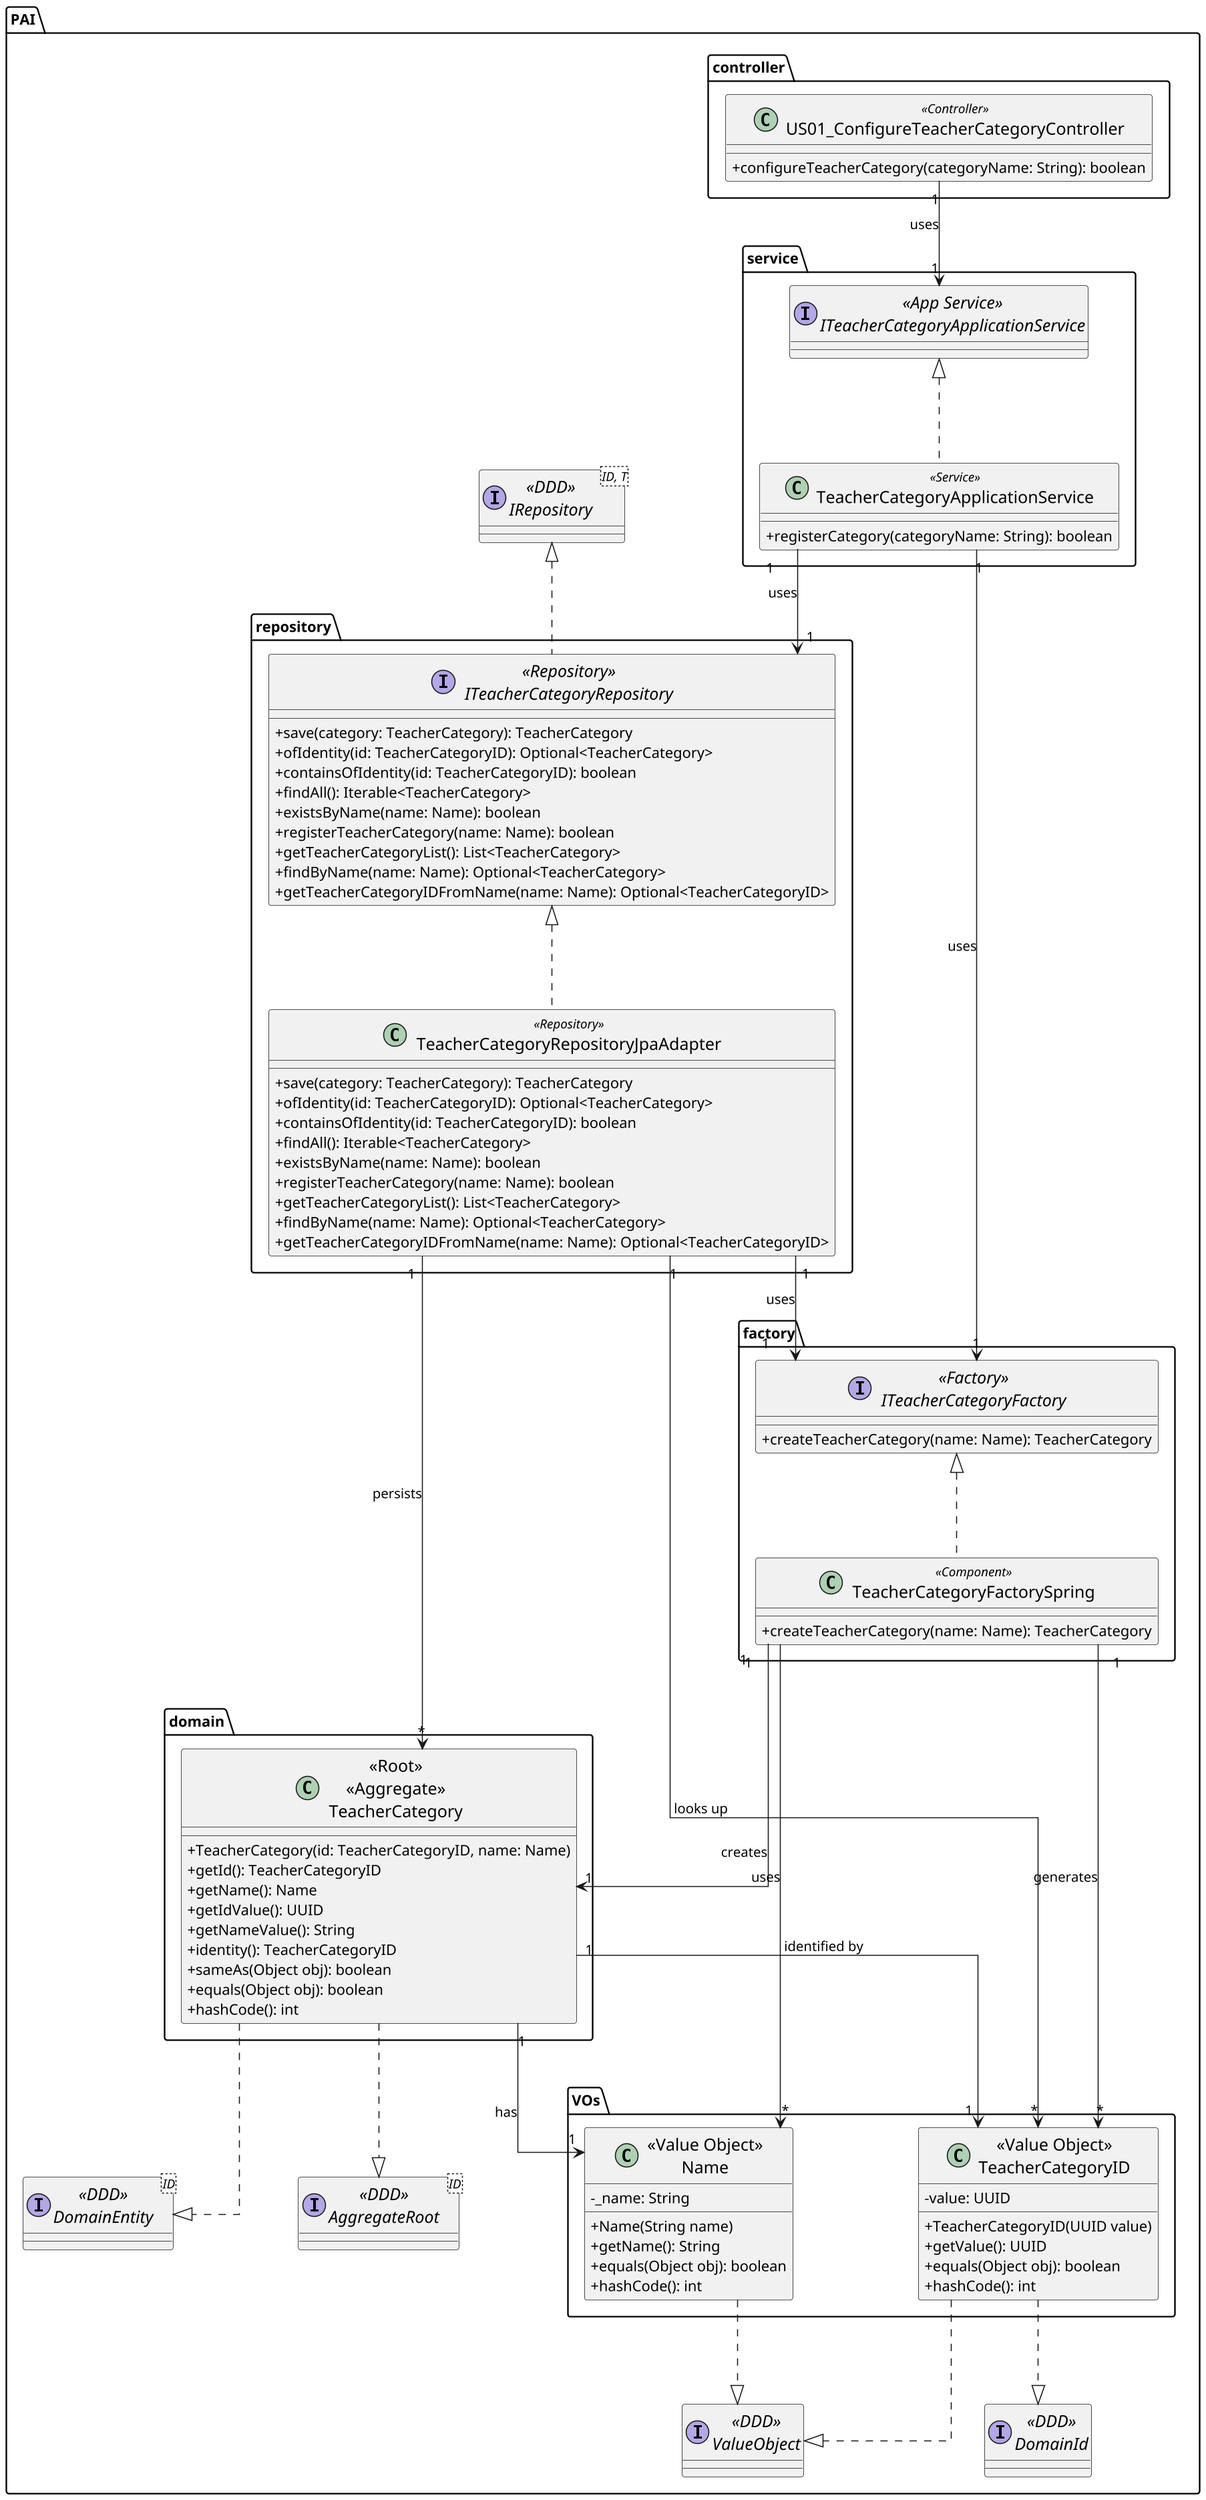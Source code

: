@startuml

skinparam defaultTextAlignment center
skinparam classAttributeIconSize 0
skinparam classFontSize 16
skinparam attributeFontSize 14
skinparam methodFontSize 14
skinparam classFontColor black
skinparam shadowing false
skinparam dpi 150
skinparam nodesep 120
skinparam ranksep 100
skinparam linetype ortho

package "PAI" {

  ' ======= DDD Base Interfaces =======
  interface "<<DDD>>\nAggregateRoot<ID>" as IAggregateRoot
  interface "<<DDD>>\nDomainEntity<ID>" as IDomainEntity
  interface "<<DDD>>\nValueObject" as IValueObject
  interface "<<DDD>>\nDomainId" as IDomainId
  interface "<<DDD>>\nIRepository<ID, T>" as IRepository

  ' ======= VALUE OBJECTS =======
  package "VOs" {
    class "<<Value Object>>\nName" as VOName {
      - _name: String
      + Name(String name)
      + getName(): String
      + equals(Object obj): boolean
      + hashCode(): int
    }

    class "<<Value Object>>\nTeacherCategoryID" as VOId {
      - value: UUID
      + TeacherCategoryID(UUID value)
      + getValue(): UUID
      + equals(Object obj): boolean
      + hashCode(): int
    }

    VOId ..|> IDomainId
    VOId ..|> IValueObject
    VOName ..|> IValueObject
  }

  ' ======= AGGREGATE =======
  package "domain" {
    class "<<Root>>\n<<Aggregate>>\nTeacherCategory" as TCA {
      + TeacherCategory(id: TeacherCategoryID, name: Name)
      + getId(): TeacherCategoryID
      + getName(): Name
      + getIdValue(): UUID
      + getNameValue(): String
      + identity(): TeacherCategoryID
      + sameAs(Object obj): boolean
      + equals(Object obj): boolean
      + hashCode(): int
    }
  }

  TCA "1" --> "1" VOName : has
  TCA "1" --> "1" VOId : identified by
  TCA ..|> IAggregateRoot
  TCA ..|> IDomainEntity

  ' ======= FACTORY =======
  package "factory" {
    interface "<<Factory>>\nITeacherCategoryFactory" as IFactory {
      + createTeacherCategory(name: Name): TeacherCategory
    }

    class "TeacherCategoryFactorySpring" as FactoryImpl <<Component>> {
      + createTeacherCategory(name: Name): TeacherCategory
    }

    IFactory <|.. FactoryImpl
    FactoryImpl "1" --> "1" TCA : creates
    FactoryImpl "1" --> "*" VOName : uses
    FactoryImpl "1" --> "*" VOId : generates
  }

  ' ======= REPOSITORY =======
  package "repository" {
    interface "<<Repository>>\nITeacherCategoryRepository" as IRepo {
      + save(category: TeacherCategory): TeacherCategory
      + ofIdentity(id: TeacherCategoryID): Optional<TeacherCategory>
      + containsOfIdentity(id: TeacherCategoryID): boolean
      + findAll(): Iterable<TeacherCategory>
      + existsByName(name: Name): boolean
      + registerTeacherCategory(name: Name): boolean
      + getTeacherCategoryList(): List<TeacherCategory>
      + findByName(name: Name): Optional<TeacherCategory>
      + getTeacherCategoryIDFromName(name: Name): Optional<TeacherCategoryID>
    }

    class "TeacherCategoryRepositoryJpaAdapter" as RepoImpl <<Repository>> {
      + save(category: TeacherCategory): TeacherCategory
      + ofIdentity(id: TeacherCategoryID): Optional<TeacherCategory>
      + containsOfIdentity(id: TeacherCategoryID): boolean
      + findAll(): Iterable<TeacherCategory>
      + existsByName(name: Name): boolean
      + registerTeacherCategory(name: Name): boolean
      + getTeacherCategoryList(): List<TeacherCategory>
      + findByName(name: Name): Optional<TeacherCategory>
      + getTeacherCategoryIDFromName(name: Name): Optional<TeacherCategoryID>
    }

    IRepository <|.. IRepo
    IRepo <|.. RepoImpl

    RepoImpl "1" --> "*" TCA : persists
    RepoImpl "1" --> "*" VOId : looks up
    RepoImpl "1" --> "1" IFactory : uses
  }

  ' ======= SERVICE =======
  package "service" {
    interface "<<App Service>>\nITeacherCategoryApplicationService" as IAppService
    class "TeacherCategoryApplicationService" as AppService <<Service>> {
      + registerCategory(categoryName: String): boolean
    }

    IAppService <|.. AppService
    AppService "1" --> "1" IRepo : uses
    AppService "1" --> "1" IFactory : uses
  }

  ' ======= CONTROLLER =======
  package "controller" {
    class "US01_ConfigureTeacherCategoryController" as Controller <<Controller>> {
      + configureTeacherCategory(categoryName: String): boolean
    }

    Controller "1" --> "1" IAppService : uses
  }

}

@enduml
